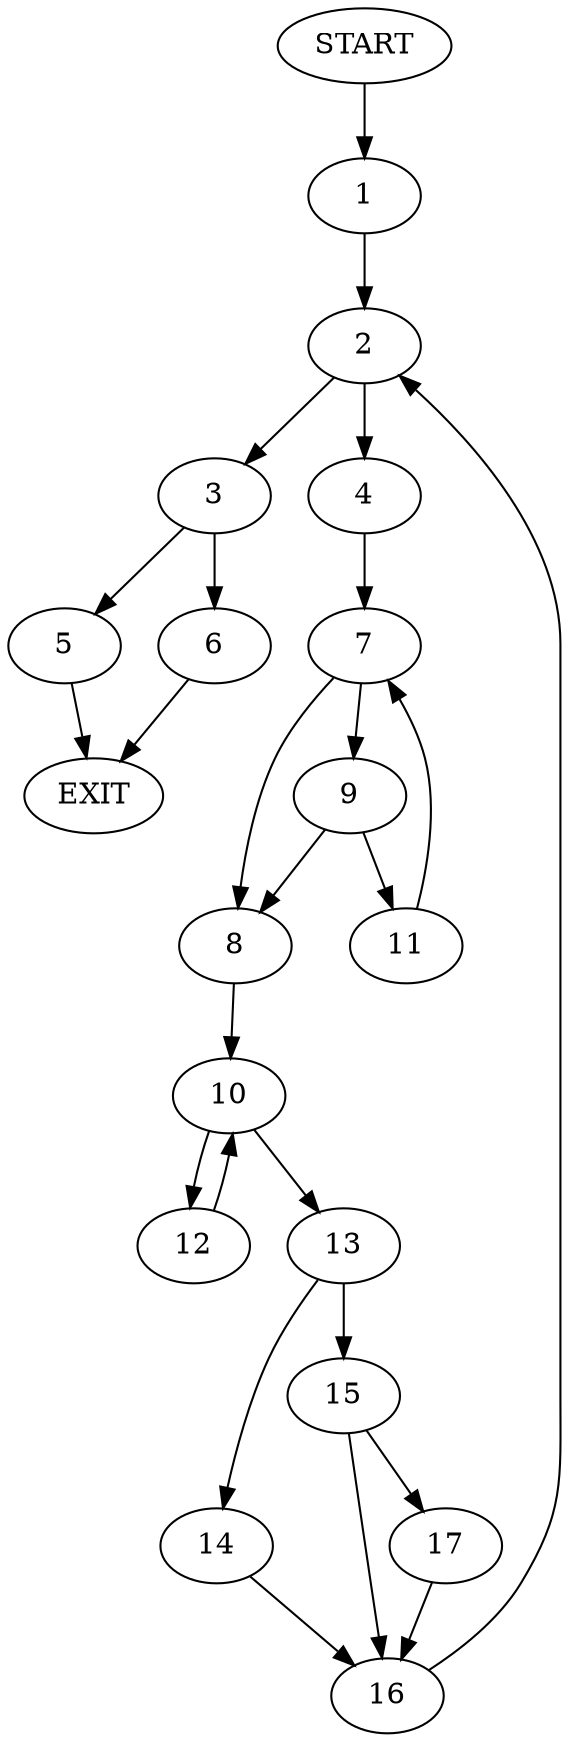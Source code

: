 digraph {
0 [label="START"]
18 [label="EXIT"]
0 -> 1
1 -> 2
2 -> 3
2 -> 4
3 -> 5
3 -> 6
4 -> 7
7 -> 8
7 -> 9
8 -> 10
9 -> 8
9 -> 11
11 -> 7
10 -> 12
10 -> 13
12 -> 10
13 -> 14
13 -> 15
14 -> 16
15 -> 16
15 -> 17
16 -> 2
17 -> 16
6 -> 18
5 -> 18
}
